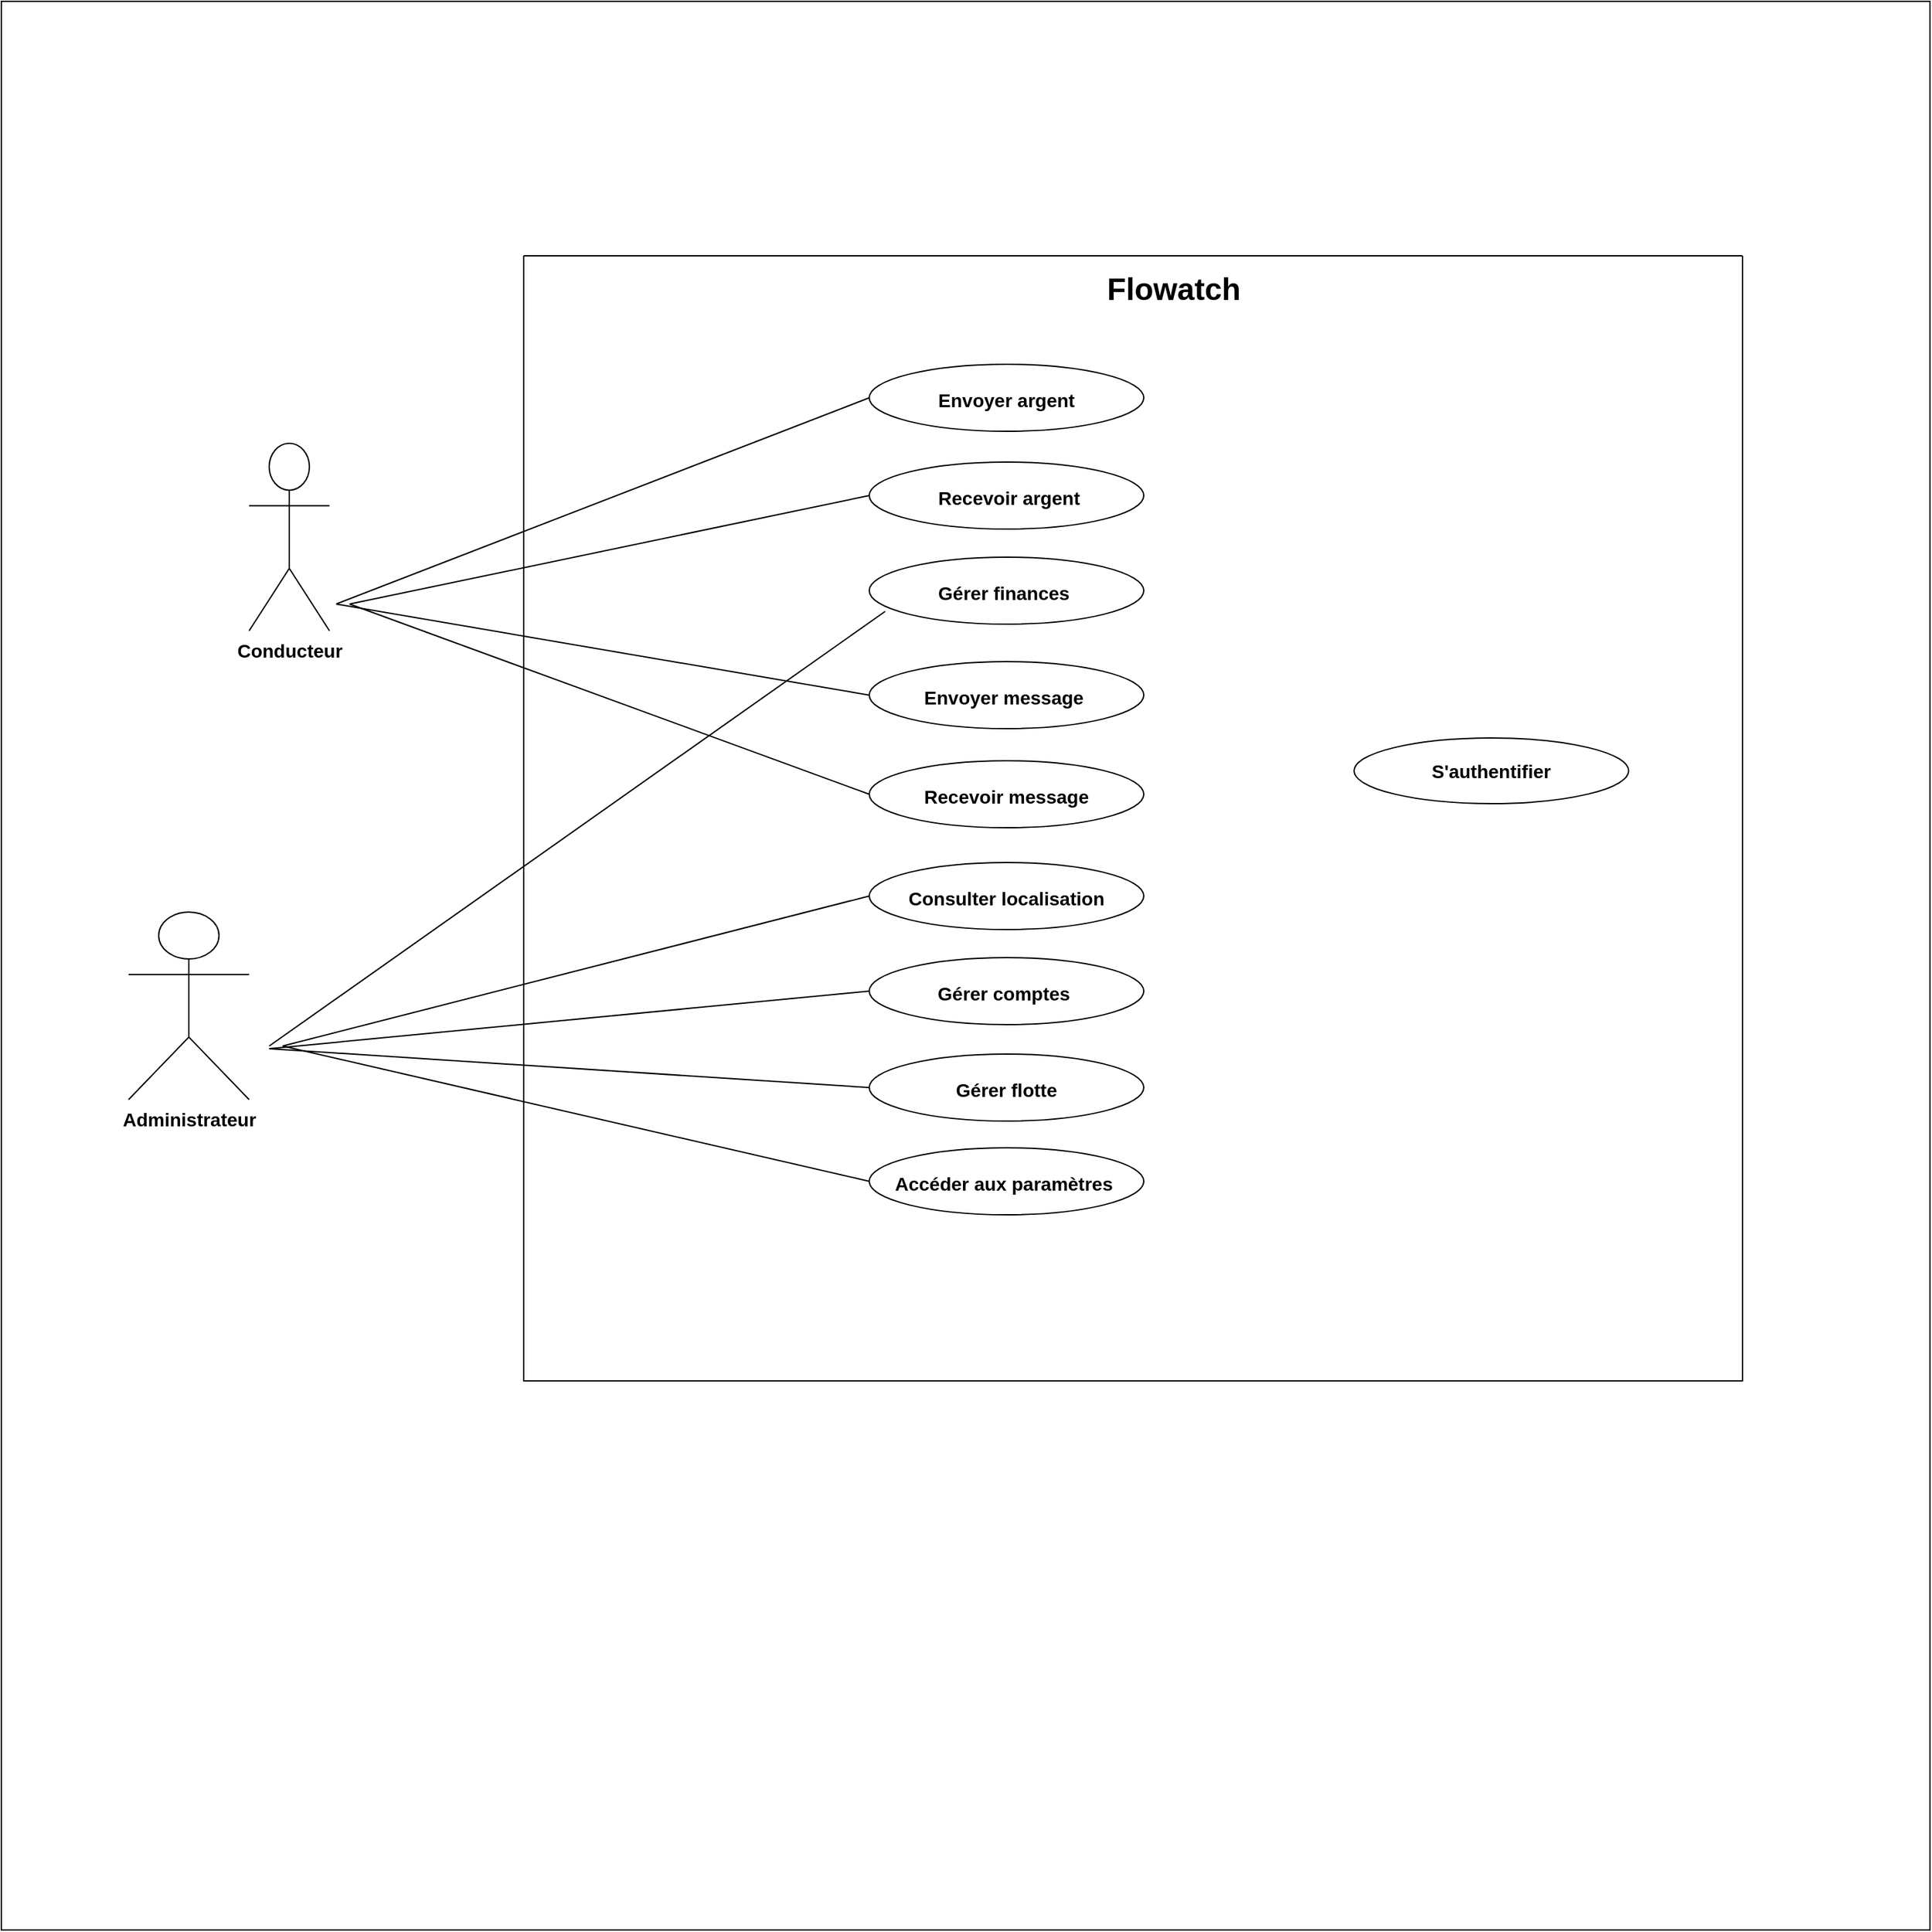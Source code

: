 <mxfile version="26.0.9" pages="5">
  <diagram name="cas utilisation" id="npVi_FSyL5HMamY7sAoL">
    <mxGraphModel dx="1246" dy="2119" grid="1" gridSize="10" guides="1" tooltips="1" connect="1" arrows="1" fold="1" page="1" pageScale="1" pageWidth="827" pageHeight="1169" math="0" shadow="0">
      <root>
        <mxCell id="0" />
        <mxCell id="1" parent="0" />
        <mxCell id="iEL2oEA0xMKONUqUdNvn-1" value="" style="whiteSpace=wrap;html=1;aspect=fixed;fontSize=14;fontStyle=1" parent="1" vertex="1">
          <mxGeometry x="90" y="-10" width="1440" height="1440" as="geometry" />
        </mxCell>
        <mxCell id="YeAyZ1LEtQYNFlk5Zdll-1" value="" style="swimlane;startSize=0;fontSize=14;fontStyle=1" parent="1" vertex="1">
          <mxGeometry x="480" y="180" width="910" height="840" as="geometry">
            <mxRectangle x="220" y="140" width="50" height="40" as="alternateBounds" />
          </mxGeometry>
        </mxCell>
        <mxCell id="81pG5Bs6DS2YT8soldCP-4" value="Gérer comptes&amp;nbsp;" style="ellipse;whiteSpace=wrap;html=1;fontSize=14;fontStyle=1;rotation=0;flipV=1;flipH=1;spacingTop=3;" parent="YeAyZ1LEtQYNFlk5Zdll-1" vertex="1">
          <mxGeometry x="258" y="524" width="205" height="50" as="geometry" />
        </mxCell>
        <mxCell id="81pG5Bs6DS2YT8soldCP-5" value="Envoyer argent" style="ellipse;whiteSpace=wrap;html=1;fontSize=14;fontStyle=1;rotation=0;flipV=1;flipH=1;spacingTop=3;" parent="YeAyZ1LEtQYNFlk5Zdll-1" vertex="1">
          <mxGeometry x="258" y="81" width="205" height="50" as="geometry" />
        </mxCell>
        <mxCell id="DMiTSooIrfNzQ06nDnnF-7" value="Gérer flotte" style="ellipse;whiteSpace=wrap;html=1;fontSize=14;fontStyle=1;rotation=0;flipV=1;flipH=1;spacingTop=3;" parent="YeAyZ1LEtQYNFlk5Zdll-1" vertex="1">
          <mxGeometry x="258" y="596" width="205" height="50" as="geometry" />
        </mxCell>
        <mxCell id="kaCewuOL8bynHvhdQ5za-1" value="&lt;div&gt;Envoyer message&amp;nbsp;&lt;/div&gt;" style="ellipse;whiteSpace=wrap;html=1;fontSize=14;fontStyle=1;rotation=0;flipV=1;flipH=1;spacingTop=3;" vertex="1" parent="YeAyZ1LEtQYNFlk5Zdll-1">
          <mxGeometry x="258" y="303" width="205" height="50" as="geometry" />
        </mxCell>
        <mxCell id="81pG5Bs6DS2YT8soldCP-3" value="&amp;nbsp;Recevoir argent" style="ellipse;whiteSpace=wrap;html=1;fontSize=14;fontStyle=1;rotation=0;flipV=1;flipH=1;spacingTop=3;" parent="YeAyZ1LEtQYNFlk5Zdll-1" vertex="1">
          <mxGeometry x="258" y="154" width="205" height="50" as="geometry" />
        </mxCell>
        <mxCell id="DMiTSooIrfNzQ06nDnnF-8" value="Gérer finances&amp;nbsp;" style="ellipse;whiteSpace=wrap;html=1;fontSize=14;fontStyle=1;rotation=0;flipV=1;flipH=1;spacingTop=3;" parent="YeAyZ1LEtQYNFlk5Zdll-1" vertex="1">
          <mxGeometry x="258" y="225" width="205" height="50" as="geometry" />
        </mxCell>
        <mxCell id="DMiTSooIrfNzQ06nDnnF-4" value="Recevoir message" style="ellipse;whiteSpace=wrap;html=1;fontSize=14;fontStyle=1;rotation=0;flipV=1;flipH=1;spacingTop=3;" parent="YeAyZ1LEtQYNFlk5Zdll-1" vertex="1">
          <mxGeometry x="258" y="377" width="205" height="50" as="geometry" />
        </mxCell>
        <mxCell id="DMiTSooIrfNzQ06nDnnF-5" value="Consulter localisation" style="ellipse;whiteSpace=wrap;html=1;fontSize=14;fontStyle=1;rotation=0;flipV=1;flipH=1;spacingTop=3;" parent="YeAyZ1LEtQYNFlk5Zdll-1" vertex="1">
          <mxGeometry x="258" y="453" width="205" height="50" as="geometry" />
        </mxCell>
        <mxCell id="DMiTSooIrfNzQ06nDnnF-11" value="Accéder aux paramètres&amp;nbsp;" style="ellipse;whiteSpace=wrap;html=1;fontSize=14;fontStyle=1;rotation=0;flipV=1;flipH=1;spacingTop=3;" parent="YeAyZ1LEtQYNFlk5Zdll-1" vertex="1">
          <mxGeometry x="258" y="666" width="205" height="50" as="geometry" />
        </mxCell>
        <mxCell id="YeAyZ1LEtQYNFlk5Zdll-2" value="&lt;span&gt;&lt;font&gt;Flowatch&lt;/font&gt;&lt;/span&gt;" style="text;strokeColor=none;align=center;fillColor=none;html=1;verticalAlign=middle;whiteSpace=wrap;rounded=0;fontSize=23;fontStyle=1" parent="YeAyZ1LEtQYNFlk5Zdll-1" vertex="1">
          <mxGeometry x="420" y="10" width="131" height="29" as="geometry" />
        </mxCell>
        <mxCell id="81pG5Bs6DS2YT8soldCP-6" value="&lt;div&gt;S&#39;authentifier&lt;/div&gt;" style="ellipse;whiteSpace=wrap;html=1;fontSize=14;fontStyle=1" parent="YeAyZ1LEtQYNFlk5Zdll-1" vertex="1">
          <mxGeometry x="620" y="360" width="205" height="49" as="geometry" />
        </mxCell>
        <mxCell id="VJQsuepiQcWrwBPj6oMs-6" value="Administrateur" style="shape=umlActor;verticalLabelPosition=bottom;verticalAlign=top;html=1;fontSize=14;fontStyle=1" parent="1" vertex="1">
          <mxGeometry x="185" y="670" width="90" height="140" as="geometry" />
        </mxCell>
        <mxCell id="VJQsuepiQcWrwBPj6oMs-10" value="Conducteur" style="shape=umlActor;verticalLabelPosition=bottom;verticalAlign=top;html=1;fontSize=14;fontStyle=1" parent="1" vertex="1">
          <mxGeometry x="275" y="320" width="60" height="140" as="geometry" />
        </mxCell>
        <mxCell id="kaCewuOL8bynHvhdQ5za-6" value="" style="endArrow=none;html=1;rounded=0;fontSize=12;startSize=8;endSize=8;curved=1;entryX=0;entryY=0.5;entryDx=0;entryDy=0;" edge="1" parent="1" target="DMiTSooIrfNzQ06nDnnF-11">
          <mxGeometry relative="1" as="geometry">
            <mxPoint x="300" y="770" as="sourcePoint" />
            <mxPoint x="720" y="580" as="targetPoint" />
          </mxGeometry>
        </mxCell>
        <mxCell id="kaCewuOL8bynHvhdQ5za-13" value="" style="endArrow=none;html=1;rounded=0;fontSize=12;startSize=8;endSize=8;curved=1;entryX=0;entryY=0.5;entryDx=0;entryDy=0;" edge="1" parent="1" target="DMiTSooIrfNzQ06nDnnF-7">
          <mxGeometry relative="1" as="geometry">
            <mxPoint x="290" y="772" as="sourcePoint" />
            <mxPoint x="780" y="610" as="targetPoint" />
          </mxGeometry>
        </mxCell>
        <mxCell id="kaCewuOL8bynHvhdQ5za-14" value="" style="endArrow=none;html=1;rounded=0;fontSize=12;startSize=8;endSize=8;curved=1;entryX=0;entryY=0.5;entryDx=0;entryDy=0;" edge="1" parent="1" target="81pG5Bs6DS2YT8soldCP-4">
          <mxGeometry relative="1" as="geometry">
            <mxPoint x="290" y="772" as="sourcePoint" />
            <mxPoint x="748" y="811" as="targetPoint" />
          </mxGeometry>
        </mxCell>
        <mxCell id="kaCewuOL8bynHvhdQ5za-15" value="" style="endArrow=none;html=1;rounded=0;fontSize=12;startSize=8;endSize=8;curved=1;entryX=0;entryY=0.5;entryDx=0;entryDy=0;" edge="1" parent="1" target="DMiTSooIrfNzQ06nDnnF-5">
          <mxGeometry relative="1" as="geometry">
            <mxPoint x="300" y="770" as="sourcePoint" />
            <mxPoint x="748" y="739" as="targetPoint" />
          </mxGeometry>
        </mxCell>
        <mxCell id="kaCewuOL8bynHvhdQ5za-17" value="" style="endArrow=none;html=1;rounded=0;fontSize=12;startSize=8;endSize=8;curved=1;entryX=0.942;entryY=0.19;entryDx=0;entryDy=0;entryPerimeter=0;" edge="1" parent="1" target="DMiTSooIrfNzQ06nDnnF-8">
          <mxGeometry relative="1" as="geometry">
            <mxPoint x="290" y="770" as="sourcePoint" />
            <mxPoint x="780" y="610" as="targetPoint" />
          </mxGeometry>
        </mxCell>
        <mxCell id="kaCewuOL8bynHvhdQ5za-19" value="" style="endArrow=none;html=1;rounded=0;fontSize=12;startSize=8;endSize=8;curved=1;entryX=0;entryY=0.5;entryDx=0;entryDy=0;" edge="1" parent="1" target="DMiTSooIrfNzQ06nDnnF-4">
          <mxGeometry relative="1" as="geometry">
            <mxPoint x="350" y="440" as="sourcePoint" />
            <mxPoint x="780" y="610" as="targetPoint" />
          </mxGeometry>
        </mxCell>
        <mxCell id="kaCewuOL8bynHvhdQ5za-20" value="" style="endArrow=none;html=1;rounded=0;fontSize=12;startSize=8;endSize=8;curved=1;entryX=0;entryY=0.5;entryDx=0;entryDy=0;" edge="1" parent="1" target="kaCewuOL8bynHvhdQ5za-1">
          <mxGeometry relative="1" as="geometry">
            <mxPoint x="340" y="440" as="sourcePoint" />
            <mxPoint x="748" y="592" as="targetPoint" />
          </mxGeometry>
        </mxCell>
        <mxCell id="kaCewuOL8bynHvhdQ5za-21" value="" style="endArrow=none;html=1;rounded=0;fontSize=12;startSize=8;endSize=8;curved=1;entryX=0;entryY=0.5;entryDx=0;entryDy=0;" edge="1" parent="1" target="81pG5Bs6DS2YT8soldCP-3">
          <mxGeometry relative="1" as="geometry">
            <mxPoint x="350" y="440" as="sourcePoint" />
            <mxPoint x="748" y="518" as="targetPoint" />
          </mxGeometry>
        </mxCell>
        <mxCell id="kaCewuOL8bynHvhdQ5za-22" value="" style="endArrow=none;html=1;rounded=0;fontSize=12;startSize=8;endSize=8;curved=1;entryX=0;entryY=0.5;entryDx=0;entryDy=0;" edge="1" parent="1" target="81pG5Bs6DS2YT8soldCP-5">
          <mxGeometry relative="1" as="geometry">
            <mxPoint x="340" y="440" as="sourcePoint" />
            <mxPoint x="748" y="369" as="targetPoint" />
          </mxGeometry>
        </mxCell>
      </root>
    </mxGraphModel>
  </diagram>
  <diagram name="Copie de cas utilisation" id="KM_tuxh6DBcG2fwiCIV6">
    <mxGraphModel dx="623" dy="1644" grid="1" gridSize="10" guides="1" tooltips="1" connect="1" arrows="1" fold="1" page="1" pageScale="1" pageWidth="827" pageHeight="1169" math="0" shadow="0">
      <root>
        <mxCell id="H2wc9Udq3u3a5EocE68b-0" />
        <mxCell id="H2wc9Udq3u3a5EocE68b-1" parent="H2wc9Udq3u3a5EocE68b-0" />
        <mxCell id="H2wc9Udq3u3a5EocE68b-2" value="" style="whiteSpace=wrap;html=1;aspect=fixed;fontSize=14;fontStyle=1" vertex="1" parent="H2wc9Udq3u3a5EocE68b-1">
          <mxGeometry x="90" y="-10" width="1440" height="1440" as="geometry" />
        </mxCell>
        <mxCell id="H2wc9Udq3u3a5EocE68b-3" value="" style="swimlane;startSize=0;fontSize=14;fontStyle=1" vertex="1" parent="H2wc9Udq3u3a5EocE68b-1">
          <mxGeometry x="480" y="180" width="910" height="840" as="geometry">
            <mxRectangle x="220" y="140" width="50" height="40" as="alternateBounds" />
          </mxGeometry>
        </mxCell>
        <mxCell id="H2wc9Udq3u3a5EocE68b-4" value="Gérer comptes&amp;nbsp;" style="ellipse;whiteSpace=wrap;html=1;fontSize=14;fontStyle=1;rotation=0;flipV=1;flipH=1;spacingTop=3;" vertex="1" parent="H2wc9Udq3u3a5EocE68b-3">
          <mxGeometry x="258" y="524" width="205" height="50" as="geometry" />
        </mxCell>
        <mxCell id="H2wc9Udq3u3a5EocE68b-5" value="Envoyer argent" style="ellipse;whiteSpace=wrap;html=1;fontSize=14;fontStyle=1;rotation=0;flipV=1;flipH=1;spacingTop=3;" vertex="1" parent="H2wc9Udq3u3a5EocE68b-3">
          <mxGeometry x="258" y="81" width="205" height="50" as="geometry" />
        </mxCell>
        <mxCell id="H2wc9Udq3u3a5EocE68b-6" value="Gérer flotte" style="ellipse;whiteSpace=wrap;html=1;fontSize=14;fontStyle=1;rotation=0;flipV=1;flipH=1;spacingTop=3;" vertex="1" parent="H2wc9Udq3u3a5EocE68b-3">
          <mxGeometry x="258" y="596" width="205" height="50" as="geometry" />
        </mxCell>
        <mxCell id="H2wc9Udq3u3a5EocE68b-7" value="&lt;div&gt;Envoyer message&amp;nbsp;&lt;/div&gt;" style="ellipse;whiteSpace=wrap;html=1;fontSize=14;fontStyle=1;rotation=0;flipV=1;flipH=1;spacingTop=3;" vertex="1" parent="H2wc9Udq3u3a5EocE68b-3">
          <mxGeometry x="258" y="303" width="205" height="50" as="geometry" />
        </mxCell>
        <mxCell id="H2wc9Udq3u3a5EocE68b-8" value="&amp;nbsp;Recevoir argent" style="ellipse;whiteSpace=wrap;html=1;fontSize=14;fontStyle=1;rotation=0;flipV=1;flipH=1;spacingTop=3;" vertex="1" parent="H2wc9Udq3u3a5EocE68b-3">
          <mxGeometry x="258" y="154" width="205" height="50" as="geometry" />
        </mxCell>
        <mxCell id="H2wc9Udq3u3a5EocE68b-9" value="Gérer finances&amp;nbsp;" style="ellipse;whiteSpace=wrap;html=1;fontSize=14;fontStyle=1;rotation=0;flipV=1;flipH=1;spacingTop=3;" vertex="1" parent="H2wc9Udq3u3a5EocE68b-3">
          <mxGeometry x="258" y="225" width="205" height="50" as="geometry" />
        </mxCell>
        <mxCell id="H2wc9Udq3u3a5EocE68b-10" value="Recevoir message" style="ellipse;whiteSpace=wrap;html=1;fontSize=14;fontStyle=1;rotation=0;flipV=1;flipH=1;spacingTop=3;" vertex="1" parent="H2wc9Udq3u3a5EocE68b-3">
          <mxGeometry x="258" y="377" width="205" height="50" as="geometry" />
        </mxCell>
        <mxCell id="H2wc9Udq3u3a5EocE68b-11" value="Consulter localisation" style="ellipse;whiteSpace=wrap;html=1;fontSize=14;fontStyle=1;rotation=0;flipV=1;flipH=1;spacingTop=3;" vertex="1" parent="H2wc9Udq3u3a5EocE68b-3">
          <mxGeometry x="258" y="453" width="205" height="50" as="geometry" />
        </mxCell>
        <mxCell id="H2wc9Udq3u3a5EocE68b-12" value="Accéder aux paramètres&amp;nbsp;" style="ellipse;whiteSpace=wrap;html=1;fontSize=14;fontStyle=1;rotation=0;flipV=1;flipH=1;spacingTop=3;" vertex="1" parent="H2wc9Udq3u3a5EocE68b-3">
          <mxGeometry x="258" y="666" width="205" height="50" as="geometry" />
        </mxCell>
        <mxCell id="H2wc9Udq3u3a5EocE68b-13" value="&lt;span&gt;&lt;font&gt;Flowatch&lt;/font&gt;&lt;/span&gt;" style="text;strokeColor=none;align=center;fillColor=none;html=1;verticalAlign=middle;whiteSpace=wrap;rounded=0;fontSize=23;fontStyle=1" vertex="1" parent="H2wc9Udq3u3a5EocE68b-3">
          <mxGeometry x="420" y="10" width="131" height="29" as="geometry" />
        </mxCell>
        <mxCell id="H2wc9Udq3u3a5EocE68b-14" value="&lt;div&gt;S&#39;authentifier&lt;/div&gt;" style="ellipse;whiteSpace=wrap;html=1;fontSize=14;fontStyle=1" vertex="1" parent="H2wc9Udq3u3a5EocE68b-3">
          <mxGeometry x="620" y="360" width="205" height="49" as="geometry" />
        </mxCell>
        <mxCell id="H2wc9Udq3u3a5EocE68b-15" value="Administrateur" style="shape=umlActor;verticalLabelPosition=bottom;verticalAlign=top;html=1;fontSize=14;fontStyle=1" vertex="1" parent="H2wc9Udq3u3a5EocE68b-1">
          <mxGeometry x="185" y="670" width="90" height="140" as="geometry" />
        </mxCell>
        <mxCell id="H2wc9Udq3u3a5EocE68b-16" value="Conducteur" style="shape=umlActor;verticalLabelPosition=bottom;verticalAlign=top;html=1;fontSize=14;fontStyle=1" vertex="1" parent="H2wc9Udq3u3a5EocE68b-1">
          <mxGeometry x="275" y="320" width="60" height="140" as="geometry" />
        </mxCell>
        <mxCell id="H2wc9Udq3u3a5EocE68b-17" value="" style="endArrow=none;html=1;rounded=0;fontSize=12;startSize=8;endSize=8;curved=1;entryX=0;entryY=0.5;entryDx=0;entryDy=0;" edge="1" parent="H2wc9Udq3u3a5EocE68b-1" target="H2wc9Udq3u3a5EocE68b-12">
          <mxGeometry relative="1" as="geometry">
            <mxPoint x="300" y="770" as="sourcePoint" />
            <mxPoint x="720" y="580" as="targetPoint" />
          </mxGeometry>
        </mxCell>
        <mxCell id="H2wc9Udq3u3a5EocE68b-18" value="" style="endArrow=none;html=1;rounded=0;fontSize=12;startSize=8;endSize=8;curved=1;entryX=0;entryY=0.5;entryDx=0;entryDy=0;" edge="1" parent="H2wc9Udq3u3a5EocE68b-1" target="H2wc9Udq3u3a5EocE68b-6">
          <mxGeometry relative="1" as="geometry">
            <mxPoint x="290" y="772" as="sourcePoint" />
            <mxPoint x="780" y="610" as="targetPoint" />
          </mxGeometry>
        </mxCell>
        <mxCell id="H2wc9Udq3u3a5EocE68b-19" value="" style="endArrow=none;html=1;rounded=0;fontSize=12;startSize=8;endSize=8;curved=1;entryX=0;entryY=0.5;entryDx=0;entryDy=0;" edge="1" parent="H2wc9Udq3u3a5EocE68b-1" target="H2wc9Udq3u3a5EocE68b-4">
          <mxGeometry relative="1" as="geometry">
            <mxPoint x="290" y="772" as="sourcePoint" />
            <mxPoint x="748" y="811" as="targetPoint" />
          </mxGeometry>
        </mxCell>
        <mxCell id="H2wc9Udq3u3a5EocE68b-20" value="" style="endArrow=none;html=1;rounded=0;fontSize=12;startSize=8;endSize=8;curved=1;entryX=0;entryY=0.5;entryDx=0;entryDy=0;" edge="1" parent="H2wc9Udq3u3a5EocE68b-1" target="H2wc9Udq3u3a5EocE68b-11">
          <mxGeometry relative="1" as="geometry">
            <mxPoint x="300" y="770" as="sourcePoint" />
            <mxPoint x="748" y="739" as="targetPoint" />
          </mxGeometry>
        </mxCell>
        <mxCell id="H2wc9Udq3u3a5EocE68b-21" value="" style="endArrow=none;html=1;rounded=0;fontSize=12;startSize=8;endSize=8;curved=1;entryX=0.942;entryY=0.19;entryDx=0;entryDy=0;entryPerimeter=0;" edge="1" parent="H2wc9Udq3u3a5EocE68b-1" target="H2wc9Udq3u3a5EocE68b-9">
          <mxGeometry relative="1" as="geometry">
            <mxPoint x="290" y="770" as="sourcePoint" />
            <mxPoint x="780" y="610" as="targetPoint" />
          </mxGeometry>
        </mxCell>
        <mxCell id="H2wc9Udq3u3a5EocE68b-22" value="" style="endArrow=none;html=1;rounded=0;fontSize=12;startSize=8;endSize=8;curved=1;entryX=0;entryY=0.5;entryDx=0;entryDy=0;" edge="1" parent="H2wc9Udq3u3a5EocE68b-1" target="H2wc9Udq3u3a5EocE68b-10">
          <mxGeometry relative="1" as="geometry">
            <mxPoint x="350" y="440" as="sourcePoint" />
            <mxPoint x="780" y="610" as="targetPoint" />
          </mxGeometry>
        </mxCell>
        <mxCell id="H2wc9Udq3u3a5EocE68b-23" value="" style="endArrow=none;html=1;rounded=0;fontSize=12;startSize=8;endSize=8;curved=1;entryX=0;entryY=0.5;entryDx=0;entryDy=0;" edge="1" parent="H2wc9Udq3u3a5EocE68b-1" target="H2wc9Udq3u3a5EocE68b-7">
          <mxGeometry relative="1" as="geometry">
            <mxPoint x="340" y="440" as="sourcePoint" />
            <mxPoint x="748" y="592" as="targetPoint" />
          </mxGeometry>
        </mxCell>
        <mxCell id="H2wc9Udq3u3a5EocE68b-24" value="" style="endArrow=none;html=1;rounded=0;fontSize=12;startSize=8;endSize=8;curved=1;entryX=0;entryY=0.5;entryDx=0;entryDy=0;" edge="1" parent="H2wc9Udq3u3a5EocE68b-1" target="H2wc9Udq3u3a5EocE68b-8">
          <mxGeometry relative="1" as="geometry">
            <mxPoint x="350" y="440" as="sourcePoint" />
            <mxPoint x="748" y="518" as="targetPoint" />
          </mxGeometry>
        </mxCell>
        <mxCell id="H2wc9Udq3u3a5EocE68b-25" value="" style="endArrow=none;html=1;rounded=0;fontSize=12;startSize=8;endSize=8;curved=1;entryX=0;entryY=0.5;entryDx=0;entryDy=0;" edge="1" parent="H2wc9Udq3u3a5EocE68b-1" target="H2wc9Udq3u3a5EocE68b-5">
          <mxGeometry relative="1" as="geometry">
            <mxPoint x="340" y="440" as="sourcePoint" />
            <mxPoint x="748" y="369" as="targetPoint" />
          </mxGeometry>
        </mxCell>
      </root>
    </mxGraphModel>
  </diagram>
  <diagram id="VdpnJCeotzb0PSB9JDJn" name="diagramme classe">
    <mxGraphModel dx="2492" dy="1900" grid="1" gridSize="10" guides="1" tooltips="1" connect="1" arrows="1" fold="1" page="1" pageScale="1" pageWidth="827" pageHeight="1169" math="0" shadow="0">
      <root>
        <mxCell id="0" />
        <mxCell id="1" parent="0" />
        <mxCell id="CjHvyQOTq8oIunCmaoa2-15" value="&lt;p style=&quot;margin: 4px 0px 0px; line-height: 15%;&quot;&gt;&lt;font style=&quot;line-height: 15%;&quot;&gt;&lt;br&gt;&lt;/font&gt;&lt;/p&gt;&lt;p style=&quot;margin: 4px 0px 0px; line-height: 25%;&quot;&gt;&lt;font style=&quot;line-height: 25%;&quot;&gt;Utilisateur&lt;/font&gt;&lt;/p&gt;&lt;p style=&quot;margin: 4px 0px 0px; line-height: 15%;&quot;&gt;&lt;font style=&quot;line-height: 15%;&quot;&gt;&lt;br&gt;&lt;/font&gt;&lt;/p&gt;&lt;hr style=&quot;border-style:solid;&quot;&gt;&lt;p style=&quot;margin: 0px 0px 0px 4px; line-height: 25%;&quot;&gt;&lt;font&gt;&lt;span style=&quot;background-color: transparent; color: light-dark(rgb(0, 0, 0), rgb(255, 255, 255)); line-height: 25%;&quot;&gt;code Utilisateur :&lt;/span&gt;&lt;br&gt;&lt;/font&gt;&lt;/p&gt;&lt;p class=&quot;MsoNormal&quot; style=&quot;margin-bottom: 0cm; line-height: 25%;&quot;&gt;&lt;span lang=&quot;FR&quot;&gt;&lt;font style=&quot;line-height: 25%;&quot;&gt;-nom&amp;nbsp;:&lt;/font&gt;&lt;/span&gt;&lt;/p&gt;&lt;p class=&quot;MsoNormal&quot; style=&quot;margin-bottom: 0cm; line-height: 25%;&quot;&gt;&lt;span lang=&quot;FR&quot;&gt;&lt;font style=&quot;line-height: 25%;&quot;&gt;-prénom&amp;nbsp;:&lt;/font&gt;&lt;/span&gt;&lt;/p&gt;&lt;p class=&quot;MsoNormal&quot; style=&quot;margin-bottom: 0cm; line-height: 25%;&quot;&gt;&lt;span lang=&quot;FR&quot;&gt;&lt;font style=&quot;line-height: 25%;&quot;&gt;sexe :&lt;/font&gt;&lt;/span&gt;&lt;/p&gt;&lt;p class=&quot;MsoNormal&quot; style=&quot;margin-bottom: 0cm; line-height: 25%;&quot;&gt;&lt;span lang=&quot;FR&quot;&gt;&lt;font style=&quot;line-height: 25%;&quot;&gt;-nationalite :&lt;/font&gt;&lt;/span&gt;&lt;/p&gt;&lt;p class=&quot;MsoNormal&quot; style=&quot;margin-bottom: 0cm; line-height: 25%;&quot;&gt;&lt;span lang=&quot;FR&quot;&gt;&lt;font style=&quot;line-height: 25%;&quot;&gt;-telephone&amp;nbsp;:&lt;/font&gt;&lt;/span&gt;&lt;/p&gt;&lt;p class=&quot;MsoNormal&quot; style=&quot;margin-bottom: 0cm; line-height: 25%;&quot;&gt;&lt;span lang=&quot;FR&quot;&gt;&lt;font style=&quot;line-height: 25%;&quot;&gt;-email&amp;nbsp;:&lt;/font&gt;&lt;/span&gt;&lt;/p&gt;&lt;p class=&quot;MsoNormal&quot; style=&quot;margin-bottom: 0cm; line-height: 25%;&quot;&gt;&lt;span lang=&quot;FR&quot;&gt;&lt;font style=&quot;line-height: 25%;&quot;&gt;motDePasse&lt;/font&gt;&lt;/span&gt;&lt;/p&gt;&lt;p class=&quot;MsoNormal&quot; style=&quot;margin-bottom: 0cm; line-height: 25%;&quot;&gt;&lt;span lang=&quot;FR&quot;&gt;&lt;font style=&quot;line-height: 25%;&quot;&gt;adresse&amp;nbsp;:&lt;/font&gt;&lt;/span&gt;&lt;/p&gt;&lt;hr style=&quot;border-style:solid;&quot;&gt;&lt;p style=&quot;margin: 0px 0px 0px 4px; line-height: 25%;&quot;&gt;&lt;font style=&quot;line-height: 25%;&quot;&gt;+ envoyerArgent()&lt;/font&gt;&lt;/p&gt;&lt;p style=&quot;margin: 0px 0px 0px 4px; line-height: 25%;&quot;&gt;&lt;font style=&quot;line-height: 25%;&quot;&gt;&lt;br&gt;&lt;/font&gt;&lt;/p&gt;&lt;p style=&quot;margin: 0px 0px 0px 4px; line-height: 15%;&quot;&gt;&lt;font&gt;&lt;br&gt;&lt;/font&gt;&lt;/p&gt;&lt;p style=&quot;margin: 0px 0px 0px 4px; line-height: 15%;&quot;&gt;&lt;font&gt;&lt;br&gt;&lt;/font&gt;&lt;/p&gt;&lt;p style=&quot;margin: 0px 0px 0px 4px; line-height: 15%;&quot;&gt;&lt;font&gt;&lt;br&gt;&lt;/font&gt;&lt;/p&gt;&lt;p style=&quot;margin: 0px 0px 0px 4px; line-height: 15%;&quot;&gt;&lt;font&gt;&lt;br&gt;&lt;/font&gt;&lt;/p&gt;&lt;p style=&quot;margin: 0px 0px 0px 4px; line-height: 25%;&quot;&gt;&lt;span style=&quot;line-height: 25%;&quot;&gt;&lt;font&gt;+recevoirArgent()&lt;/font&gt;&lt;/span&gt;&lt;/p&gt;&lt;p style=&quot;margin: 0px 0px 0px 4px; line-height: 15%;&quot;&gt;&lt;font&gt;&lt;br&gt;&lt;/font&gt;&lt;/p&gt;&lt;p style=&quot;margin: 0px 0px 0px 4px; line-height: 15%;&quot;&gt;&lt;font&gt;&lt;br&gt;&lt;/font&gt;&lt;/p&gt;&lt;p style=&quot;margin: 0px 0px 0px 4px; line-height: 15%;&quot;&gt;&lt;font&gt;&lt;br&gt;&lt;/font&gt;&lt;/p&gt;&lt;p style=&quot;margin: 0px 0px 0px 4px; line-height: 15%;&quot;&gt;&lt;font&gt;&lt;br&gt;&lt;/font&gt;&lt;/p&gt;&lt;p style=&quot;margin: 0px 0px 0px 4px; line-height: 25%;&quot;&gt;&lt;font&gt;&lt;span style=&quot;line-height: 25%;&quot;&gt;+envoyerMessage ()&lt;/span&gt;&lt;br&gt;&lt;/font&gt;&lt;/p&gt;&lt;p style=&quot;margin: 0px 0px 0px 4px; line-height: 15%;&quot;&gt;&lt;span&gt;&lt;font&gt;&lt;br&gt;&lt;/font&gt;&lt;/span&gt;&lt;/p&gt;&lt;p style=&quot;margin: 0px 0px 0px 4px; line-height: 15%;&quot;&gt;&lt;span&gt;&lt;font&gt;&lt;br&gt;&lt;/font&gt;&lt;/span&gt;&lt;/p&gt;&lt;p style=&quot;margin: 0px 0px 0px 4px; line-height: 15%;&quot;&gt;&lt;span&gt;&lt;font&gt;&lt;br&gt;&lt;/font&gt;&lt;/span&gt;&lt;/p&gt;&lt;p style=&quot;margin: 0px 0px 0px 4px; line-height: 15%;&quot;&gt;&lt;span&gt;&lt;font&gt;&lt;br&gt;&lt;/font&gt;&lt;/span&gt;&lt;/p&gt;&lt;p style=&quot;margin: 0px 0px 0px 4px; line-height: 25%;&quot;&gt;&lt;span style=&quot;line-height: 25%;&quot;&gt;&lt;font&gt;+recevoirMessage()&lt;/font&gt;&lt;/span&gt;&lt;span style=&quot;font-weight: 700; text-align: center;&quot;&gt;&lt;br&gt;&lt;/span&gt;&lt;/p&gt;" style="verticalAlign=top;align=left;overflow=fill;html=1;whiteSpace=wrap;fontSize=12;fontFamily=Verdana;" vertex="1" parent="1">
          <mxGeometry x="360" y="130" width="160" height="230" as="geometry" />
        </mxCell>
        <mxCell id="CjHvyQOTq8oIunCmaoa2-16" value="&lt;p style=&quot;margin: 4px 0px 0px; text-align: center; line-height: 15%;&quot;&gt;&lt;b&gt;&lt;font style=&quot;line-height: 15%;&quot;&gt;&lt;br&gt;&lt;/font&gt;&lt;/b&gt;&lt;/p&gt;&lt;p style=&quot;margin: 4px 0px 0px; text-align: center; line-height: 15%;&quot;&gt;&lt;span&gt;&lt;b&gt;Conducteur&lt;/b&gt;&lt;/span&gt;&lt;/p&gt;&lt;p style=&quot;margin: 4px 0px 0px; text-align: center; line-height: 15%;&quot;&gt;&lt;b&gt;&lt;font style=&quot;line-height: 15%;&quot;&gt;&lt;br&gt;&lt;/font&gt;&lt;/b&gt;&lt;/p&gt;&lt;hr style=&quot;border-style:solid;&quot;&gt;&lt;p style=&quot;margin: 0px 0px 0px 4px; line-height: 15%;&quot;&gt;&lt;span style=&quot;background-color: transparent; color: light-dark(rgb(0, 0, 0), rgb(255, 255, 255));&quot;&gt;-Matricule&amp;nbsp;:&lt;/span&gt;&lt;br&gt;&lt;/p&gt;&lt;p class=&quot;MsoNormal&quot; align=&quot;left&quot; style=&quot;margin-bottom: 0cm; line-height: 15%;&quot;&gt;&lt;span lang=&quot;FR&quot; style=&quot;&quot;&gt;&lt;font style=&quot;line-height: 15%;&quot;&gt;&amp;nbsp; -Numéro permis&amp;nbsp;:&lt;/font&gt;&lt;/span&gt;&lt;/p&gt;&lt;p class=&quot;MsoNormal&quot; align=&quot;left&quot; style=&quot;margin-bottom: 0cm; line-height: 15%;&quot;&gt;&lt;span lang=&quot;FR&quot; style=&quot;&quot;&gt;&lt;font style=&quot;line-height: 15%;&quot;&gt;-CNI :&lt;/font&gt;&lt;/span&gt;&lt;/p&gt;&lt;p class=&quot;MsoNormal&quot; align=&quot;left&quot; style=&quot;margin-bottom: 0cm; line-height: 15%;&quot;&gt;&lt;span lang=&quot;FR&quot; style=&quot;&quot;&gt;&lt;font style=&quot;line-height: 15%;&quot;&gt;-Date de naissance&amp;nbsp;:&lt;/font&gt;&lt;/span&gt;&lt;/p&gt;&lt;p class=&quot;MsoNormal&quot; align=&quot;left&quot; style=&quot;margin-bottom: 0cm; line-height: 15%;&quot;&gt;&lt;span lang=&quot;FR&quot; style=&quot;&quot;&gt;&lt;font style=&quot;line-height: 15%;&quot;&gt;-Date d’embauche&amp;nbsp;:&lt;/font&gt;&lt;/span&gt;&lt;/p&gt;&lt;p class=&quot;MsoNormal&quot; align=&quot;left&quot; style=&quot;margin-bottom: 0cm; line-height: 15%;&quot;&gt;&lt;span lang=&quot;FR&quot; style=&quot;&quot;&gt;&lt;font style=&quot;line-height: 15%;&quot;&gt;-Flotte&amp;nbsp;:&lt;/font&gt;&lt;/span&gt;&lt;/p&gt;&lt;hr style=&quot;border-style:solid;&quot;&gt;&lt;p style=&quot;margin: 0px 0px 0px 4px; line-height: 15%;&quot;&gt;&lt;br&gt;&lt;/p&gt;&lt;p style=&quot;margin: 0px 0px 0px 4px; line-height: 15%;&quot;&gt;&lt;br&gt;&lt;/p&gt;" style="verticalAlign=top;align=left;overflow=fill;html=1;whiteSpace=wrap;fontSize=12;fontFamily=Verdana;" vertex="1" parent="1">
          <mxGeometry x="150" y="370" width="160" height="140" as="geometry" />
        </mxCell>
        <mxCell id="05i-yh7K-xGIz6d1QZ0y-1" value="&lt;p style=&quot;margin: 4px 0px 0px; text-align: center; line-height: 15%;&quot;&gt;&lt;font style=&quot;line-height: 15%;&quot;&gt;&lt;br&gt;&lt;/font&gt;&lt;/p&gt;&lt;p style=&quot;margin: 4px 0px 0px; text-align: center; line-height: 45%;&quot;&gt;&lt;span style=&quot;line-height: 45%;&quot;&gt;Conducteur&lt;/span&gt;&lt;/p&gt;&lt;p style=&quot;margin: 4px 0px 0px; text-align: center; line-height: 15%;&quot;&gt;&lt;font style=&quot;line-height: 15%;&quot;&gt;&lt;br&gt;&lt;/font&gt;&lt;/p&gt;&lt;hr style=&quot;border-style:solid;&quot;&gt;&lt;p style=&quot;margin: 0px 0px 0px 4px; line-height: 45%;&quot;&gt;&lt;br&gt;&lt;/p&gt;&lt;hr style=&quot;border-style:solid;&quot;&gt;&lt;p style=&quot;margin: 0px 0px 0px 4px; line-height: 50%;&quot;&gt;&lt;span style=&quot;background-color: transparent; color: light-dark(rgb(0, 0, 0), rgb(255, 255, 255)); text-align: center;&quot;&gt;&lt;font style=&quot;line-height: 50%;&quot;&gt;gérerFinances&lt;/font&gt;&lt;/span&gt;&lt;span style=&quot;text-align: center; background-color: transparent; color: light-dark(rgb(0, 0, 0), rgb(255, 255, 255));&quot;&gt;()&lt;/span&gt;&lt;/p&gt;&lt;p style=&quot;margin: 0px 0px 0px 4px; line-height: 50%;&quot;&gt;&lt;font style=&quot;line-height: 50%;&quot;&gt;&lt;span style=&quot;background-color: transparent; color: light-dark(rgb(0, 0, 0), rgb(255, 255, 255)); text-align: center;&quot;&gt;&amp;nbsp;&lt;/span&gt;&lt;br&gt;&lt;/font&gt;&lt;/p&gt;&lt;p style=&quot;margin: 0px 0px 0px 4px; line-height: 15%;&quot;&gt;&lt;br&gt;&lt;/p&gt;&lt;p style=&quot;margin: 0px 0px 0px 4px; line-height: 50%;&quot;&gt;&lt;font style=&quot;line-height: 50%;&quot;&gt;&lt;span style=&quot;text-align: center;&quot;&gt;consulterLocalisation&lt;/span&gt;&lt;/font&gt;&lt;span style=&quot;text-align: center; background-color: transparent; color: light-dark(rgb(0, 0, 0), rgb(255, 255, 255));&quot;&gt;()&lt;/span&gt;&lt;/p&gt;&lt;p style=&quot;margin: 0px 0px 0px 4px; line-height: 15%;&quot;&gt;&lt;span style=&quot;text-align: center;&quot;&gt;&lt;font&gt;&lt;br&gt;&lt;/font&gt;&lt;/span&gt;&lt;/p&gt;&lt;p style=&quot;margin: 0px 0px 0px 4px; line-height: 15%;&quot;&gt;&lt;span style=&quot;text-align: center;&quot;&gt;&lt;font&gt;&lt;br&gt;&lt;/font&gt;&lt;/span&gt;&lt;/p&gt;&lt;p style=&quot;margin: 0px 0px 0px 4px; line-height: 15%;&quot;&gt;&lt;br&gt;&lt;/p&gt;&lt;p style=&quot;margin: 0px 0px 0px 4px; line-height: 50%;&quot;&gt;&lt;font style=&quot;line-height: 50%;&quot;&gt;&lt;span style=&quot;text-align: center;&quot;&gt;gérerComptes ()&lt;/span&gt;&lt;span style=&quot;text-align: center;&quot;&gt;&lt;br&gt;&lt;/span&gt;&lt;/font&gt;&lt;/p&gt;&lt;p style=&quot;margin: 0px 0px 0px 4px; line-height: 15%;&quot;&gt;&lt;span style=&quot;text-align: center;&quot;&gt;&lt;font&gt;&lt;br&gt;&lt;/font&gt;&lt;/span&gt;&lt;/p&gt;&lt;p style=&quot;margin: 0px 0px 0px 4px; line-height: 15%;&quot;&gt;&lt;span style=&quot;text-align: center;&quot;&gt;&lt;font&gt;&lt;br&gt;&lt;/font&gt;&lt;/span&gt;&lt;/p&gt;&lt;p style=&quot;margin: 0px 0px 0px 4px; line-height: 15%;&quot;&gt;&lt;span style=&quot;text-align: center;&quot;&gt;&lt;font&gt;&lt;br&gt;&lt;/font&gt;&lt;/span&gt;&lt;/p&gt;&lt;p style=&quot;margin: 0px 0px 0px 4px; line-height: 15%;&quot;&gt;&lt;br&gt;&lt;/p&gt;&lt;p style=&quot;margin: 0px 0px 0px 4px; line-height: 50%;&quot;&gt;&lt;font style=&quot;line-height: 50%;&quot;&gt;&lt;span style=&quot;text-align: center;&quot;&gt;gérerFlotte&lt;/span&gt;&lt;/font&gt;&lt;span style=&quot;text-align: center; background-color: transparent; color: light-dark(rgb(0, 0, 0), rgb(255, 255, 255));&quot;&gt;()&lt;/span&gt;&lt;/p&gt;&lt;p style=&quot;margin: 0px 0px 0px 4px; line-height: 15%;&quot;&gt;&lt;span style=&quot;text-align: center;&quot;&gt;&lt;font&gt;&lt;br&gt;&lt;/font&gt;&lt;/span&gt;&lt;/p&gt;&lt;p style=&quot;margin: 0px 0px 0px 4px; line-height: 15%;&quot;&gt;&lt;span style=&quot;text-align: center;&quot;&gt;&lt;font&gt;&lt;br&gt;&lt;/font&gt;&lt;/span&gt;&lt;/p&gt;&lt;p style=&quot;margin: 0px 0px 0px 4px; line-height: 15%;&quot;&gt;&lt;span style=&quot;text-align: center;&quot;&gt;&lt;font&gt;&lt;br&gt;&lt;/font&gt;&lt;/span&gt;&lt;/p&gt;&lt;p style=&quot;margin: 0px 0px 0px 4px; line-height: 50%;&quot;&gt;&lt;span style=&quot;text-align: center;&quot;&gt;&lt;font style=&quot;line-height: 50%;&quot;&gt;accéderAuxParamètres&amp;nbsp;&lt;/font&gt;&lt;/span&gt;&lt;span style=&quot;text-align: center; background-color: transparent; color: light-dark(rgb(0, 0, 0), rgb(255, 255, 255));&quot;&gt;()&lt;/span&gt;&lt;span style=&quot;text-align: center;&quot;&gt;&lt;br&gt;&lt;/span&gt;&lt;/p&gt;&lt;p style=&quot;margin: 0px 0px 0px 4px; line-height: 15%;&quot;&gt;&lt;span style=&quot;text-align: center;&quot;&gt;&lt;br&gt;&lt;/span&gt;&lt;/p&gt;&lt;p style=&quot;margin: 0px 0px 0px 4px; line-height: 15%;&quot;&gt;&lt;span style=&quot;text-align: center;&quot;&gt;&lt;br&gt;&lt;/span&gt;&lt;/p&gt;&lt;p style=&quot;margin: 0px 0px 0px 4px; line-height: 15%;&quot;&gt;&lt;span style=&quot;text-align: center;&quot;&gt;&lt;br&gt;&lt;/span&gt;&lt;/p&gt;&lt;p style=&quot;margin: 0px 0px 0px 4px; line-height: 15%;&quot;&gt;&lt;span style=&quot;text-align: center;&quot;&gt;&lt;br&gt;&lt;/span&gt;&lt;/p&gt;&lt;p style=&quot;margin: 0px 0px 0px 4px; line-height: 15%;&quot;&gt;&lt;span style=&quot;text-align: center;&quot;&gt;&lt;br&gt;&lt;/span&gt;&lt;/p&gt;&lt;p style=&quot;margin: 0px 0px 0px 4px; line-height: 15%;&quot;&gt;&lt;span style=&quot;text-align: center;&quot;&gt;&lt;br&gt;&lt;/span&gt;&lt;/p&gt;&lt;p style=&quot;margin: 0px 0px 0px 4px; line-height: 15%;&quot;&gt;&lt;span style=&quot;text-align: center;&quot;&gt;&lt;br&gt;&lt;/span&gt;&lt;/p&gt;&lt;p style=&quot;margin: 0px 0px 0px 4px; line-height: 15%;&quot;&gt;&lt;span style=&quot;text-align: center;&quot;&gt;&lt;br&gt;&lt;/span&gt;&lt;/p&gt;&lt;p style=&quot;margin: 0px 0px 0px 4px; line-height: 15%;&quot;&gt;&lt;span style=&quot;text-align: center;&quot;&gt;&lt;br&gt;&lt;/span&gt;&lt;/p&gt;&lt;p style=&quot;margin: 0px 0px 0px 4px; line-height: 15%;&quot;&gt;&lt;span style=&quot;text-align: center;&quot;&gt;&lt;br&gt;&lt;/span&gt;&lt;/p&gt;&lt;p style=&quot;margin: 0px 0px 0px 4px; line-height: 15%;&quot;&gt;&lt;span style=&quot;text-align: center;&quot;&gt;&lt;br&gt;&lt;/span&gt;&lt;/p&gt;&lt;p style=&quot;margin: 0px 0px 0px 4px; line-height: 15%;&quot;&gt;&lt;span style=&quot;font-weight: 700; text-align: center;&quot;&gt;&lt;br&gt;&lt;/span&gt;&lt;/p&gt;" style="verticalAlign=top;align=left;overflow=fill;html=1;whiteSpace=wrap;fontSize=12;fontFamily=Verdana;" vertex="1" parent="1">
          <mxGeometry x="400" y="430" width="200" height="130" as="geometry" />
        </mxCell>
      </root>
    </mxGraphModel>
  </diagram>
  <diagram id="P3dM1NuhA8pSY6xk8BJY" name="activity">
    <mxGraphModel dx="612" dy="464" grid="0" gridSize="10" guides="1" tooltips="1" connect="1" arrows="1" fold="1" page="0" pageScale="1" pageWidth="1200" pageHeight="1920" math="0" shadow="0">
      <root>
        <mxCell id="0" />
        <mxCell id="1" parent="0" />
      </root>
    </mxGraphModel>
  </diagram>
  <diagram id="Aq9dlghufbK6eit3jkdy" name="sequence">
    <mxGraphModel dx="1236" dy="950" grid="0" gridSize="10" guides="1" tooltips="1" connect="1" arrows="1" fold="1" page="1" pageScale="1" pageWidth="827" pageHeight="1169" background="#ffffff" math="0" shadow="0">
      <root>
        <mxCell id="0" />
        <mxCell id="1" parent="0" />
        <mxCell id="ZlY2niv5oP3YQ6Qpgsc8-22" value="" style="shape=umlLifeline;perimeter=lifelinePerimeter;whiteSpace=wrap;html=1;container=0;dropTarget=0;collapsible=0;recursiveResize=0;outlineConnect=0;portConstraint=eastwest;newEdgeStyle={&quot;curved&quot;:0,&quot;rounded&quot;:0};participant=umlActor;size=89;spacingLeft=-2;spacingBottom=1;spacingRight=-3;" vertex="1" parent="1">
          <mxGeometry x="118" y="180" width="74" height="682" as="geometry" />
        </mxCell>
        <mxCell id="ZlY2niv5oP3YQ6Qpgsc8-35" value="" style="html=1;points=[[0,0,0,0,5],[0,1,0,0,-5],[1,0,0,0,5],[1,1,0,0,-5]];perimeter=orthogonalPerimeter;outlineConnect=0;targetShapes=umlLifeline;portConstraint=eastwest;newEdgeStyle={&quot;curved&quot;:0,&quot;rounded&quot;:0};" vertex="1" parent="ZlY2niv5oP3YQ6Qpgsc8-22">
          <mxGeometry x="32" y="226" width="10" height="40" as="geometry" />
        </mxCell>
        <mxCell id="ZlY2niv5oP3YQ6Qpgsc8-44" value="" style="html=1;points=[[0,0,0,0,5],[0,1,0,0,-5],[1,0,0,0,5],[1,1,0,0,-5]];perimeter=orthogonalPerimeter;outlineConnect=0;targetShapes=umlLifeline;portConstraint=eastwest;newEdgeStyle={&quot;curved&quot;:0,&quot;rounded&quot;:0};" vertex="1" parent="ZlY2niv5oP3YQ6Qpgsc8-22">
          <mxGeometry x="32" y="382" width="10" height="54" as="geometry" />
        </mxCell>
        <mxCell id="ZlY2niv5oP3YQ6Qpgsc8-51" value="" style="html=1;points=[[0,0,0,0,5],[0,1,0,0,-5],[1,0,0,0,5],[1,1,0,0,-5]];perimeter=orthogonalPerimeter;outlineConnect=0;targetShapes=umlLifeline;portConstraint=eastwest;newEdgeStyle={&quot;curved&quot;:0,&quot;rounded&quot;:0};" vertex="1" parent="ZlY2niv5oP3YQ6Qpgsc8-22">
          <mxGeometry x="32" y="292" width="10" height="46" as="geometry" />
        </mxCell>
        <mxCell id="ZlY2niv5oP3YQ6Qpgsc8-53" value="" style="html=1;points=[[0,0,0,0,5],[0,1,0,0,-5],[1,0,0,0,5],[1,1,0,0,-5]];perimeter=orthogonalPerimeter;outlineConnect=0;targetShapes=umlLifeline;portConstraint=eastwest;newEdgeStyle={&quot;curved&quot;:0,&quot;rounded&quot;:0};" vertex="1" parent="ZlY2niv5oP3YQ6Qpgsc8-22">
          <mxGeometry x="32" y="488" width="10" height="47" as="geometry" />
        </mxCell>
        <mxCell id="ZlY2niv5oP3YQ6Qpgsc8-14" value="Envoi argent()" style="text;strokeColor=none;fillColor=none;html=1;align=center;verticalAlign=middle;whiteSpace=wrap;rounded=0;fontSize=16;" vertex="1" parent="1">
          <mxGeometry x="291" y="318" width="117" height="30" as="geometry" />
        </mxCell>
        <mxCell id="ZlY2niv5oP3YQ6Qpgsc8-25" value="" style="shape=umlLifeline;perimeter=lifelinePerimeter;whiteSpace=wrap;html=1;container=0;dropTarget=0;collapsible=0;recursiveResize=0;outlineConnect=0;portConstraint=eastwest;newEdgeStyle={&quot;curved&quot;:0,&quot;rounded&quot;:0};participant=umlActor;size=89;spacingLeft=-2;spacingBottom=1;spacingRight=-3;" vertex="1" parent="1">
          <mxGeometry x="509" y="180" width="74" height="679" as="geometry" />
        </mxCell>
        <mxCell id="ZlY2niv5oP3YQ6Qpgsc8-33" value="" style="html=1;points=[[0,0,0,0,5],[0,1,0,0,-5],[1,0,0,0,5],[1,1,0,0,-5]];perimeter=orthogonalPerimeter;outlineConnect=0;targetShapes=umlLifeline;portConstraint=eastwest;newEdgeStyle={&quot;curved&quot;:0,&quot;rounded&quot;:0};" vertex="1" parent="ZlY2niv5oP3YQ6Qpgsc8-25">
          <mxGeometry x="30" y="206" width="10" height="40" as="geometry" />
        </mxCell>
        <mxCell id="ZlY2niv5oP3YQ6Qpgsc8-34" value="Verification" style="html=1;align=left;spacingLeft=2;endArrow=block;rounded=0;edgeStyle=orthogonalEdgeStyle;curved=0;rounded=0;fontSize=12;startSize=8;endSize=8;" edge="1" target="ZlY2niv5oP3YQ6Qpgsc8-33" parent="ZlY2niv5oP3YQ6Qpgsc8-25">
          <mxGeometry relative="1" as="geometry">
            <mxPoint x="35" y="186" as="sourcePoint" />
            <Array as="points">
              <mxPoint x="65" y="216" />
            </Array>
          </mxGeometry>
        </mxCell>
        <mxCell id="ZlY2niv5oP3YQ6Qpgsc8-41" value="" style="html=1;points=[[0,0,0,0,5],[0,1,0,0,-5],[1,0,0,0,5],[1,1,0,0,-5]];perimeter=orthogonalPerimeter;outlineConnect=0;targetShapes=umlLifeline;portConstraint=eastwest;newEdgeStyle={&quot;curved&quot;:0,&quot;rounded&quot;:0};" vertex="1" parent="ZlY2niv5oP3YQ6Qpgsc8-25">
          <mxGeometry x="35" y="342" width="10" height="40" as="geometry" />
        </mxCell>
        <mxCell id="ZlY2niv5oP3YQ6Qpgsc8-42" value="Création facture" style="html=1;align=left;spacingLeft=2;endArrow=block;rounded=0;edgeStyle=orthogonalEdgeStyle;curved=0;rounded=0;fontSize=12;startSize=8;endSize=8;" edge="1" target="ZlY2niv5oP3YQ6Qpgsc8-41" parent="ZlY2niv5oP3YQ6Qpgsc8-25">
          <mxGeometry relative="1" as="geometry">
            <mxPoint x="40" y="322" as="sourcePoint" />
            <Array as="points">
              <mxPoint x="70" y="352" />
            </Array>
          </mxGeometry>
        </mxCell>
        <mxCell id="ZlY2niv5oP3YQ6Qpgsc8-43" value="" style="html=1;points=[[0,0,0,0,5],[0,1,0,0,-5],[1,0,0,0,5],[1,1,0,0,-5]];perimeter=orthogonalPerimeter;outlineConnect=0;targetShapes=umlLifeline;portConstraint=eastwest;newEdgeStyle={&quot;curved&quot;:0,&quot;rounded&quot;:0};" vertex="1" parent="ZlY2niv5oP3YQ6Qpgsc8-25">
          <mxGeometry x="30.5" y="297" width="13" height="38" as="geometry" />
        </mxCell>
        <mxCell id="ZlY2niv5oP3YQ6Qpgsc8-49" value="" style="html=1;points=[[0,0,0,0,5],[0,1,0,0,-5],[1,0,0,0,5],[1,1,0,0,-5]];perimeter=orthogonalPerimeter;outlineConnect=0;targetShapes=umlLifeline;portConstraint=eastwest;newEdgeStyle={&quot;curved&quot;:0,&quot;rounded&quot;:0};" vertex="1" parent="ZlY2niv5oP3YQ6Qpgsc8-25">
          <mxGeometry x="32" y="436" width="10" height="49" as="geometry" />
        </mxCell>
        <mxCell id="ZlY2niv5oP3YQ6Qpgsc8-30" value="" style="edgeStyle=none;curved=0;rounded=0;orthogonalLoop=1;jettySize=auto;html=1;fontSize=12;startSize=8;endSize=8;" edge="1" parent="1" source="ZlY2niv5oP3YQ6Qpgsc8-31">
          <mxGeometry relative="1" as="geometry">
            <mxPoint x="544.5" y="366" as="targetPoint" />
          </mxGeometry>
        </mxCell>
        <mxCell id="ZlY2niv5oP3YQ6Qpgsc8-27" value="" style="html=1;points=[[0,0,0,0,5],[0,1,0,0,-5],[1,0,0,0,5],[1,1,0,0,-5]];perimeter=orthogonalPerimeter;outlineConnect=0;targetShapes=umlLifeline;portConstraint=eastwest;newEdgeStyle={&quot;curved&quot;:0,&quot;rounded&quot;:0};" vertex="1" parent="1">
          <mxGeometry x="150" y="345" width="10" height="40" as="geometry" />
        </mxCell>
        <mxCell id="ZlY2niv5oP3YQ6Qpgsc8-32" value="" style="edgeStyle=none;curved=0;rounded=0;orthogonalLoop=1;jettySize=auto;html=1;fontSize=12;startSize=8;endSize=8;" edge="1" parent="1">
          <mxGeometry relative="1" as="geometry">
            <mxPoint x="160" y="346" as="sourcePoint" />
            <mxPoint x="539.5" y="346" as="targetPoint" />
          </mxGeometry>
        </mxCell>
        <mxCell id="ZlY2niv5oP3YQ6Qpgsc8-31" value="" style="html=1;points=[[0,0,0,0,5],[0,1,0,0,-5],[1,0,0,0,5],[1,1,0,0,-5]];perimeter=orthogonalPerimeter;outlineConnect=0;targetShapes=umlLifeline;portConstraint=eastwest;newEdgeStyle={&quot;curved&quot;:0,&quot;rounded&quot;:0};" vertex="1" parent="1">
          <mxGeometry x="539.5" y="347" width="13" height="38" as="geometry" />
        </mxCell>
        <mxCell id="ZlY2niv5oP3YQ6Qpgsc8-36" value="" style="edgeStyle=none;curved=0;rounded=0;orthogonalLoop=1;jettySize=auto;html=1;fontSize=12;startSize=8;endSize=8;" edge="1" parent="1" source="ZlY2niv5oP3YQ6Qpgsc8-33" target="ZlY2niv5oP3YQ6Qpgsc8-35">
          <mxGeometry relative="1" as="geometry" />
        </mxCell>
        <mxCell id="ZlY2niv5oP3YQ6Qpgsc8-37" value="ok bien reçu()" style="text;strokeColor=none;fillColor=none;html=1;align=center;verticalAlign=middle;whiteSpace=wrap;rounded=0;fontSize=16;" vertex="1" parent="1">
          <mxGeometry x="295" y="369" width="122" height="30" as="geometry" />
        </mxCell>
        <mxCell id="ZlY2niv5oP3YQ6Qpgsc8-38" value="" style="edgeStyle=none;curved=0;rounded=0;orthogonalLoop=1;jettySize=auto;html=1;fontSize=12;startSize=8;endSize=8;" edge="1" parent="1">
          <mxGeometry relative="1" as="geometry">
            <mxPoint x="161" y="473" as="sourcePoint" />
            <mxPoint x="545.5" y="473" as="targetPoint" />
          </mxGeometry>
        </mxCell>
        <mxCell id="ZlY2niv5oP3YQ6Qpgsc8-40" value="Demande&amp;nbsp; réçu()" style="text;strokeColor=none;fillColor=none;html=1;align=center;verticalAlign=middle;whiteSpace=wrap;rounded=0;fontSize=16;" vertex="1" parent="1">
          <mxGeometry x="279.5" y="438" width="140" height="30" as="geometry" />
        </mxCell>
        <mxCell id="ZlY2niv5oP3YQ6Qpgsc8-45" value="" style="edgeStyle=none;curved=0;rounded=0;orthogonalLoop=1;jettySize=auto;html=1;fontSize=12;startSize=8;endSize=8;" edge="1" parent="1" source="ZlY2niv5oP3YQ6Qpgsc8-41" target="ZlY2niv5oP3YQ6Qpgsc8-44">
          <mxGeometry relative="1" as="geometry" />
        </mxCell>
        <mxCell id="ZlY2niv5oP3YQ6Qpgsc8-46" value="Envoir réçu()" style="text;strokeColor=none;fillColor=none;html=1;align=center;verticalAlign=middle;whiteSpace=wrap;rounded=0;fontSize=16;" vertex="1" parent="1">
          <mxGeometry x="279" y="529" width="112.5" height="30" as="geometry" />
        </mxCell>
        <mxCell id="ZlY2niv5oP3YQ6Qpgsc8-48" value="" style="edgeStyle=none;curved=0;rounded=0;orthogonalLoop=1;jettySize=auto;html=1;fontSize=12;startSize=8;endSize=8;" edge="1" parent="1">
          <mxGeometry relative="1" as="geometry">
            <mxPoint x="160" y="615" as="sourcePoint" />
            <mxPoint x="541" y="615" as="targetPoint" />
          </mxGeometry>
        </mxCell>
        <mxCell id="ZlY2niv5oP3YQ6Qpgsc8-50" value="Confirme reception réçu()" style="text;strokeColor=none;fillColor=none;html=1;align=center;verticalAlign=middle;whiteSpace=wrap;rounded=0;fontSize=16;" vertex="1" parent="1">
          <mxGeometry x="247" y="585" width="194" height="30" as="geometry" />
        </mxCell>
        <mxCell id="ZlY2niv5oP3YQ6Qpgsc8-52" value="" style="edgeStyle=none;curved=0;rounded=0;orthogonalLoop=1;jettySize=auto;html=1;fontSize=12;startSize=8;endSize=8;" edge="1" parent="1">
          <mxGeometry relative="1" as="geometry">
            <mxPoint x="541" y="664" as="sourcePoint" />
            <mxPoint x="153.5" y="664" as="targetPoint" />
          </mxGeometry>
        </mxCell>
        <mxCell id="ZlY2niv5oP3YQ6Qpgsc8-54" value="ok()" style="text;strokeColor=none;fillColor=none;html=1;align=center;verticalAlign=middle;whiteSpace=wrap;rounded=0;fontSize=16;" vertex="1" parent="1">
          <mxGeometry x="257" y="633" width="194" height="30" as="geometry" />
        </mxCell>
        <mxCell id="ZlY2niv5oP3YQ6Qpgsc8-55" value="Conducteur" style="text;strokeColor=none;fillColor=none;html=1;align=center;verticalAlign=middle;whiteSpace=wrap;rounded=0;fontSize=16;" vertex="1" parent="1">
          <mxGeometry x="102" y="150" width="111" height="30" as="geometry" />
        </mxCell>
        <mxCell id="ZlY2niv5oP3YQ6Qpgsc8-56" value="Conducteur" style="text;strokeColor=none;fillColor=none;html=1;align=center;verticalAlign=middle;whiteSpace=wrap;rounded=0;fontSize=16;" vertex="1" parent="1">
          <mxGeometry x="490.5" y="140" width="111" height="30" as="geometry" />
        </mxCell>
      </root>
    </mxGraphModel>
  </diagram>
</mxfile>
